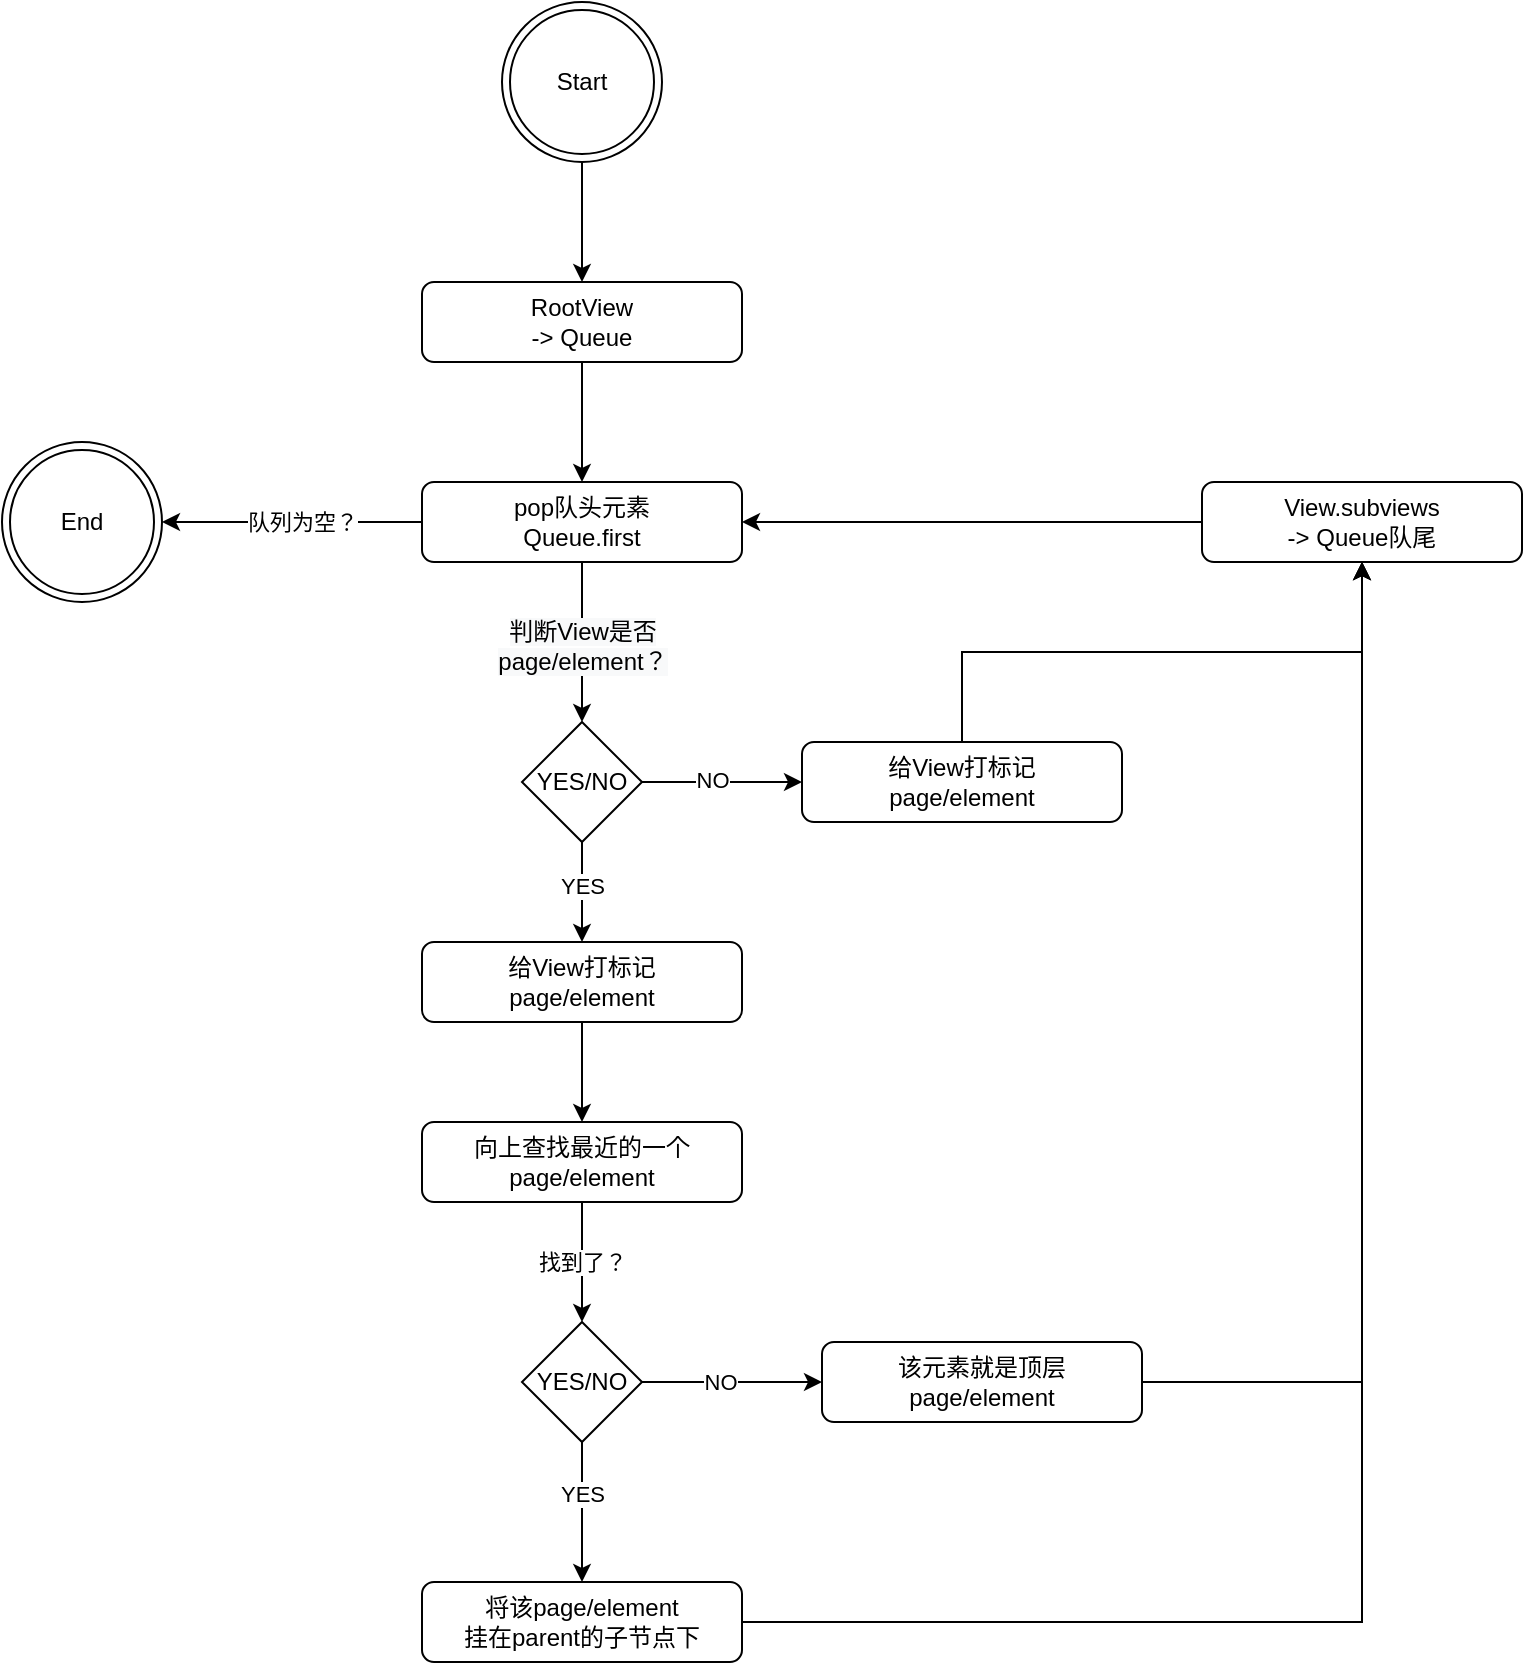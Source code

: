 <mxfile version="14.4.4" type="github">
  <diagram id="VYMUzPChVgCTFLQNsk6v" name="Page-1">
    <mxGraphModel dx="1693" dy="943" grid="1" gridSize="10" guides="1" tooltips="1" connect="1" arrows="1" fold="1" page="1" pageScale="1" pageWidth="827" pageHeight="1169" math="0" shadow="0">
      <root>
        <mxCell id="0" />
        <mxCell id="1" parent="0" />
        <mxCell id="CzlUhov0SnCZU1POkyCt-3" style="edgeStyle=orthogonalEdgeStyle;rounded=0;orthogonalLoop=1;jettySize=auto;html=1;" edge="1" parent="1" source="CzlUhov0SnCZU1POkyCt-1" target="CzlUhov0SnCZU1POkyCt-2">
          <mxGeometry relative="1" as="geometry" />
        </mxCell>
        <mxCell id="CzlUhov0SnCZU1POkyCt-1" value="Start" style="ellipse;shape=doubleEllipse;whiteSpace=wrap;html=1;aspect=fixed;" vertex="1" parent="1">
          <mxGeometry x="270" y="60" width="80" height="80" as="geometry" />
        </mxCell>
        <mxCell id="CzlUhov0SnCZU1POkyCt-9" style="edgeStyle=orthogonalEdgeStyle;rounded=0;orthogonalLoop=1;jettySize=auto;html=1;" edge="1" parent="1" source="CzlUhov0SnCZU1POkyCt-2" target="CzlUhov0SnCZU1POkyCt-4">
          <mxGeometry relative="1" as="geometry" />
        </mxCell>
        <mxCell id="CzlUhov0SnCZU1POkyCt-2" value="RootView&lt;br&gt;-&amp;gt; Queue" style="rounded=1;whiteSpace=wrap;html=1;" vertex="1" parent="1">
          <mxGeometry x="230" y="200" width="160" height="40" as="geometry" />
        </mxCell>
        <mxCell id="CzlUhov0SnCZU1POkyCt-7" style="edgeStyle=orthogonalEdgeStyle;rounded=0;orthogonalLoop=1;jettySize=auto;html=1;" edge="1" parent="1" source="CzlUhov0SnCZU1POkyCt-4" target="CzlUhov0SnCZU1POkyCt-6">
          <mxGeometry relative="1" as="geometry" />
        </mxCell>
        <mxCell id="CzlUhov0SnCZU1POkyCt-8" value="&lt;span style=&quot;font-size: 12px ; font-family: &amp;#34;helvetica&amp;#34; ; background-color: rgb(248 , 249 , 250)&quot;&gt;判断View是否&lt;/span&gt;&lt;br style=&quot;font-size: 12px ; font-family: &amp;#34;helvetica&amp;#34; ; background-color: rgb(248 , 249 , 250)&quot;&gt;&lt;span style=&quot;font-size: 12px ; font-family: &amp;#34;helvetica&amp;#34; ; background-color: rgb(248 , 249 , 250)&quot;&gt;page/element？&lt;/span&gt;" style="edgeLabel;html=1;align=center;verticalAlign=middle;resizable=0;points=[];" vertex="1" connectable="0" parent="CzlUhov0SnCZU1POkyCt-7">
          <mxGeometry x="-0.164" y="-1" relative="1" as="geometry">
            <mxPoint x="1" y="8" as="offset" />
          </mxGeometry>
        </mxCell>
        <mxCell id="CzlUhov0SnCZU1POkyCt-36" style="edgeStyle=elbowEdgeStyle;rounded=0;orthogonalLoop=1;jettySize=auto;elbow=vertical;html=1;" edge="1" parent="1" source="CzlUhov0SnCZU1POkyCt-4" target="CzlUhov0SnCZU1POkyCt-35">
          <mxGeometry relative="1" as="geometry" />
        </mxCell>
        <mxCell id="CzlUhov0SnCZU1POkyCt-37" value="队列为空？" style="edgeLabel;html=1;align=center;verticalAlign=middle;resizable=0;points=[];" vertex="1" connectable="0" parent="CzlUhov0SnCZU1POkyCt-36">
          <mxGeometry x="0.251" relative="1" as="geometry">
            <mxPoint x="21.67" y="-0.33" as="offset" />
          </mxGeometry>
        </mxCell>
        <mxCell id="CzlUhov0SnCZU1POkyCt-4" value="pop队头元素&lt;br&gt;Queue.first" style="rounded=1;whiteSpace=wrap;html=1;" vertex="1" parent="1">
          <mxGeometry x="230" y="300" width="160" height="40" as="geometry" />
        </mxCell>
        <mxCell id="CzlUhov0SnCZU1POkyCt-11" style="rounded=0;orthogonalLoop=1;jettySize=auto;html=1;edgeStyle=elbowEdgeStyle;elbow=vertical;" edge="1" parent="1" source="CzlUhov0SnCZU1POkyCt-6" target="CzlUhov0SnCZU1POkyCt-10">
          <mxGeometry relative="1" as="geometry" />
        </mxCell>
        <mxCell id="CzlUhov0SnCZU1POkyCt-12" value="YES" style="edgeLabel;html=1;align=center;verticalAlign=middle;resizable=0;points=[];" vertex="1" connectable="0" parent="CzlUhov0SnCZU1POkyCt-11">
          <mxGeometry x="-0.114" relative="1" as="geometry">
            <mxPoint as="offset" />
          </mxGeometry>
        </mxCell>
        <mxCell id="CzlUhov0SnCZU1POkyCt-14" style="rounded=0;orthogonalLoop=1;jettySize=auto;html=1;edgeStyle=elbowEdgeStyle;elbow=vertical;" edge="1" parent="1" source="CzlUhov0SnCZU1POkyCt-6" target="CzlUhov0SnCZU1POkyCt-13">
          <mxGeometry relative="1" as="geometry" />
        </mxCell>
        <mxCell id="CzlUhov0SnCZU1POkyCt-15" value="NO" style="edgeLabel;html=1;align=center;verticalAlign=middle;resizable=0;points=[];" vertex="1" connectable="0" parent="CzlUhov0SnCZU1POkyCt-14">
          <mxGeometry x="-0.143" y="1" relative="1" as="geometry">
            <mxPoint as="offset" />
          </mxGeometry>
        </mxCell>
        <mxCell id="CzlUhov0SnCZU1POkyCt-6" value="YES/NO" style="rhombus;whiteSpace=wrap;html=1;" vertex="1" parent="1">
          <mxGeometry x="280" y="420" width="60" height="60" as="geometry" />
        </mxCell>
        <mxCell id="CzlUhov0SnCZU1POkyCt-23" style="edgeStyle=elbowEdgeStyle;rounded=0;orthogonalLoop=1;jettySize=auto;elbow=vertical;html=1;" edge="1" parent="1" source="CzlUhov0SnCZU1POkyCt-10" target="CzlUhov0SnCZU1POkyCt-20">
          <mxGeometry relative="1" as="geometry" />
        </mxCell>
        <mxCell id="CzlUhov0SnCZU1POkyCt-10" value="给View打标记&lt;br&gt;page/element" style="rounded=1;whiteSpace=wrap;html=1;" vertex="1" parent="1">
          <mxGeometry x="230" y="530" width="160" height="40" as="geometry" />
        </mxCell>
        <mxCell id="CzlUhov0SnCZU1POkyCt-17" style="edgeStyle=elbowEdgeStyle;rounded=0;orthogonalLoop=1;jettySize=auto;elbow=vertical;html=1;" edge="1" parent="1" source="CzlUhov0SnCZU1POkyCt-13" target="CzlUhov0SnCZU1POkyCt-16">
          <mxGeometry relative="1" as="geometry" />
        </mxCell>
        <mxCell id="CzlUhov0SnCZU1POkyCt-13" value="给View打标记&lt;br&gt;page/element" style="rounded=1;whiteSpace=wrap;html=1;" vertex="1" parent="1">
          <mxGeometry x="420" y="430" width="160" height="40" as="geometry" />
        </mxCell>
        <mxCell id="CzlUhov0SnCZU1POkyCt-27" style="edgeStyle=elbowEdgeStyle;rounded=0;orthogonalLoop=1;jettySize=auto;elbow=vertical;html=1;" edge="1" parent="1" source="CzlUhov0SnCZU1POkyCt-16" target="CzlUhov0SnCZU1POkyCt-4">
          <mxGeometry relative="1" as="geometry" />
        </mxCell>
        <mxCell id="CzlUhov0SnCZU1POkyCt-16" value="View.subviews&lt;br&gt;-&amp;gt; Queue队尾" style="rounded=1;whiteSpace=wrap;html=1;" vertex="1" parent="1">
          <mxGeometry x="620" y="300" width="160" height="40" as="geometry" />
        </mxCell>
        <mxCell id="CzlUhov0SnCZU1POkyCt-22" style="edgeStyle=elbowEdgeStyle;rounded=0;orthogonalLoop=1;jettySize=auto;elbow=horizontal;html=1;" edge="1" parent="1" source="CzlUhov0SnCZU1POkyCt-20" target="CzlUhov0SnCZU1POkyCt-21">
          <mxGeometry relative="1" as="geometry" />
        </mxCell>
        <mxCell id="CzlUhov0SnCZU1POkyCt-24" value="找到了？" style="edgeLabel;html=1;align=center;verticalAlign=middle;resizable=0;points=[];" vertex="1" connectable="0" parent="CzlUhov0SnCZU1POkyCt-22">
          <mxGeometry x="-0.276" relative="1" as="geometry">
            <mxPoint x="-0.03" y="8.62" as="offset" />
          </mxGeometry>
        </mxCell>
        <mxCell id="CzlUhov0SnCZU1POkyCt-20" value="向上查找最近的一个&lt;br&gt;page/element" style="rounded=1;whiteSpace=wrap;html=1;" vertex="1" parent="1">
          <mxGeometry x="230" y="620" width="160" height="40" as="geometry" />
        </mxCell>
        <mxCell id="CzlUhov0SnCZU1POkyCt-26" style="edgeStyle=elbowEdgeStyle;rounded=0;orthogonalLoop=1;jettySize=auto;elbow=vertical;html=1;" edge="1" parent="1" source="CzlUhov0SnCZU1POkyCt-21" target="CzlUhov0SnCZU1POkyCt-25">
          <mxGeometry relative="1" as="geometry" />
        </mxCell>
        <mxCell id="CzlUhov0SnCZU1POkyCt-30" value="YES" style="edgeLabel;html=1;align=center;verticalAlign=middle;resizable=0;points=[];" vertex="1" connectable="0" parent="CzlUhov0SnCZU1POkyCt-26">
          <mxGeometry x="-0.379" y="1" relative="1" as="geometry">
            <mxPoint x="-1" y="4.14" as="offset" />
          </mxGeometry>
        </mxCell>
        <mxCell id="CzlUhov0SnCZU1POkyCt-31" style="edgeStyle=elbowEdgeStyle;rounded=0;orthogonalLoop=1;jettySize=auto;elbow=vertical;html=1;" edge="1" parent="1" source="CzlUhov0SnCZU1POkyCt-21" target="CzlUhov0SnCZU1POkyCt-28">
          <mxGeometry relative="1" as="geometry" />
        </mxCell>
        <mxCell id="CzlUhov0SnCZU1POkyCt-32" value="NO" style="edgeLabel;html=1;align=center;verticalAlign=middle;resizable=0;points=[];" vertex="1" connectable="0" parent="CzlUhov0SnCZU1POkyCt-31">
          <mxGeometry x="-0.149" y="-2" relative="1" as="geometry">
            <mxPoint y="-2" as="offset" />
          </mxGeometry>
        </mxCell>
        <mxCell id="CzlUhov0SnCZU1POkyCt-21" value="YES/NO" style="rhombus;whiteSpace=wrap;html=1;" vertex="1" parent="1">
          <mxGeometry x="280" y="720" width="60" height="60" as="geometry" />
        </mxCell>
        <mxCell id="CzlUhov0SnCZU1POkyCt-34" style="edgeStyle=elbowEdgeStyle;rounded=0;orthogonalLoop=1;jettySize=auto;elbow=vertical;html=1;entryX=0.5;entryY=1;entryDx=0;entryDy=0;" edge="1" parent="1" source="CzlUhov0SnCZU1POkyCt-25" target="CzlUhov0SnCZU1POkyCt-16">
          <mxGeometry relative="1" as="geometry">
            <Array as="points">
              <mxPoint x="600" y="870" />
              <mxPoint x="510" y="900" />
            </Array>
          </mxGeometry>
        </mxCell>
        <mxCell id="CzlUhov0SnCZU1POkyCt-25" value="将该page/element&lt;br&gt;挂在parent的子节点下" style="rounded=1;whiteSpace=wrap;html=1;" vertex="1" parent="1">
          <mxGeometry x="230" y="850" width="160" height="40" as="geometry" />
        </mxCell>
        <mxCell id="CzlUhov0SnCZU1POkyCt-33" style="edgeStyle=elbowEdgeStyle;rounded=0;orthogonalLoop=1;jettySize=auto;elbow=vertical;html=1;entryX=0.5;entryY=1;entryDx=0;entryDy=0;" edge="1" parent="1" source="CzlUhov0SnCZU1POkyCt-28" target="CzlUhov0SnCZU1POkyCt-16">
          <mxGeometry relative="1" as="geometry">
            <Array as="points">
              <mxPoint x="640" y="750" />
              <mxPoint x="660" y="800" />
            </Array>
          </mxGeometry>
        </mxCell>
        <mxCell id="CzlUhov0SnCZU1POkyCt-28" value="该元素就是顶层&lt;br&gt;page/element" style="rounded=1;whiteSpace=wrap;html=1;" vertex="1" parent="1">
          <mxGeometry x="430" y="730" width="160" height="40" as="geometry" />
        </mxCell>
        <mxCell id="CzlUhov0SnCZU1POkyCt-35" value="End" style="ellipse;shape=doubleEllipse;whiteSpace=wrap;html=1;aspect=fixed;" vertex="1" parent="1">
          <mxGeometry x="20" y="280" width="80" height="80" as="geometry" />
        </mxCell>
      </root>
    </mxGraphModel>
  </diagram>
</mxfile>
